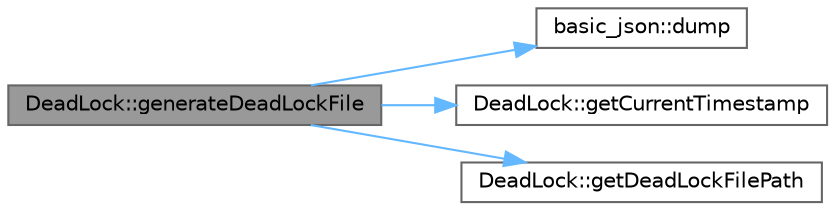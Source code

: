 digraph "DeadLock::generateDeadLockFile"
{
 // INTERACTIVE_SVG=YES
 // LATEX_PDF_SIZE
  bgcolor="transparent";
  edge [fontname=Helvetica,fontsize=10,labelfontname=Helvetica,labelfontsize=10];
  node [fontname=Helvetica,fontsize=10,shape=box,height=0.2,width=0.4];
  rankdir="LR";
  Node1 [id="Node000001",label="DeadLock::generateDeadLockFile",height=0.2,width=0.4,color="gray40", fillcolor="grey60", style="filled", fontcolor="black",tooltip=" "];
  Node1 -> Node2 [id="edge1_Node000001_Node000002",color="steelblue1",style="solid",tooltip=" "];
  Node2 [id="Node000002",label="basic_json::dump",height=0.2,width=0.4,color="grey40", fillcolor="white", style="filled",URL="$classbasic__json.html#a85df48caed9e341bb14d98ab88891d1e",tooltip="serialization"];
  Node1 -> Node3 [id="edge2_Node000001_Node000003",color="steelblue1",style="solid",tooltip=" "];
  Node3 [id="Node000003",label="DeadLock::getCurrentTimestamp",height=0.2,width=0.4,color="grey40", fillcolor="white", style="filled",URL="$class_dead_lock.html#ae5afcf4d1106f8ad84fa6baf5b6a6149",tooltip=" "];
  Node1 -> Node4 [id="edge3_Node000001_Node000004",color="steelblue1",style="solid",tooltip=" "];
  Node4 [id="Node000004",label="DeadLock::getDeadLockFilePath",height=0.2,width=0.4,color="grey40", fillcolor="white", style="filled",URL="$class_dead_lock.html#a6811fc88384414398c3ee0c8c95ea11c",tooltip="Returns path of dead.lock file."];
}
